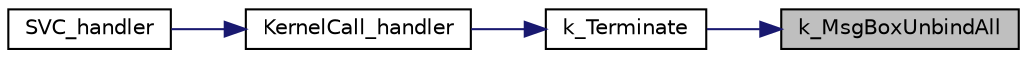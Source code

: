 digraph "k_MsgBoxUnbindAll"
{
 // LATEX_PDF_SIZE
  edge [fontname="Helvetica",fontsize="10",labelfontname="Helvetica",labelfontsize="10"];
  node [fontname="Helvetica",fontsize="10",shape=record];
  rankdir="RL";
  Node1 [label="k_MsgBoxUnbindAll",height=0.2,width=0.4,color="black", fillcolor="grey75", style="filled", fontcolor="black",tooltip="Unbinds all message boxes bound to a process."];
  Node1 -> Node2 [dir="back",color="midnightblue",fontsize="10",style="solid"];
  Node2 [label="k_Terminate",height=0.2,width=0.4,color="black", fillcolor="white", style="filled",URL="$k__handlers_8h.html#aadffaeb748922aa217329a31c4663a95",tooltip="Terminates the running process."];
  Node2 -> Node3 [dir="back",color="midnightblue",fontsize="10",style="solid"];
  Node3 [label="KernelCall_handler",height=0.2,width=0.4,color="black", fillcolor="white", style="filled",URL="$k__handlers_8h.html#a53c69e53135737e747747a3a6eb8dd69",tooltip="Kernel Call Handler function."];
  Node3 -> Node4 [dir="back",color="midnightblue",fontsize="10",style="solid"];
  Node4 [label="SVC_handler",height=0.2,width=0.4,color="black", fillcolor="white", style="filled",URL="$k__handlers_8c.html#a5703d8fe19774bd873f7d7db5cd60242",tooltip="Supervisor Call trap handler."];
}
